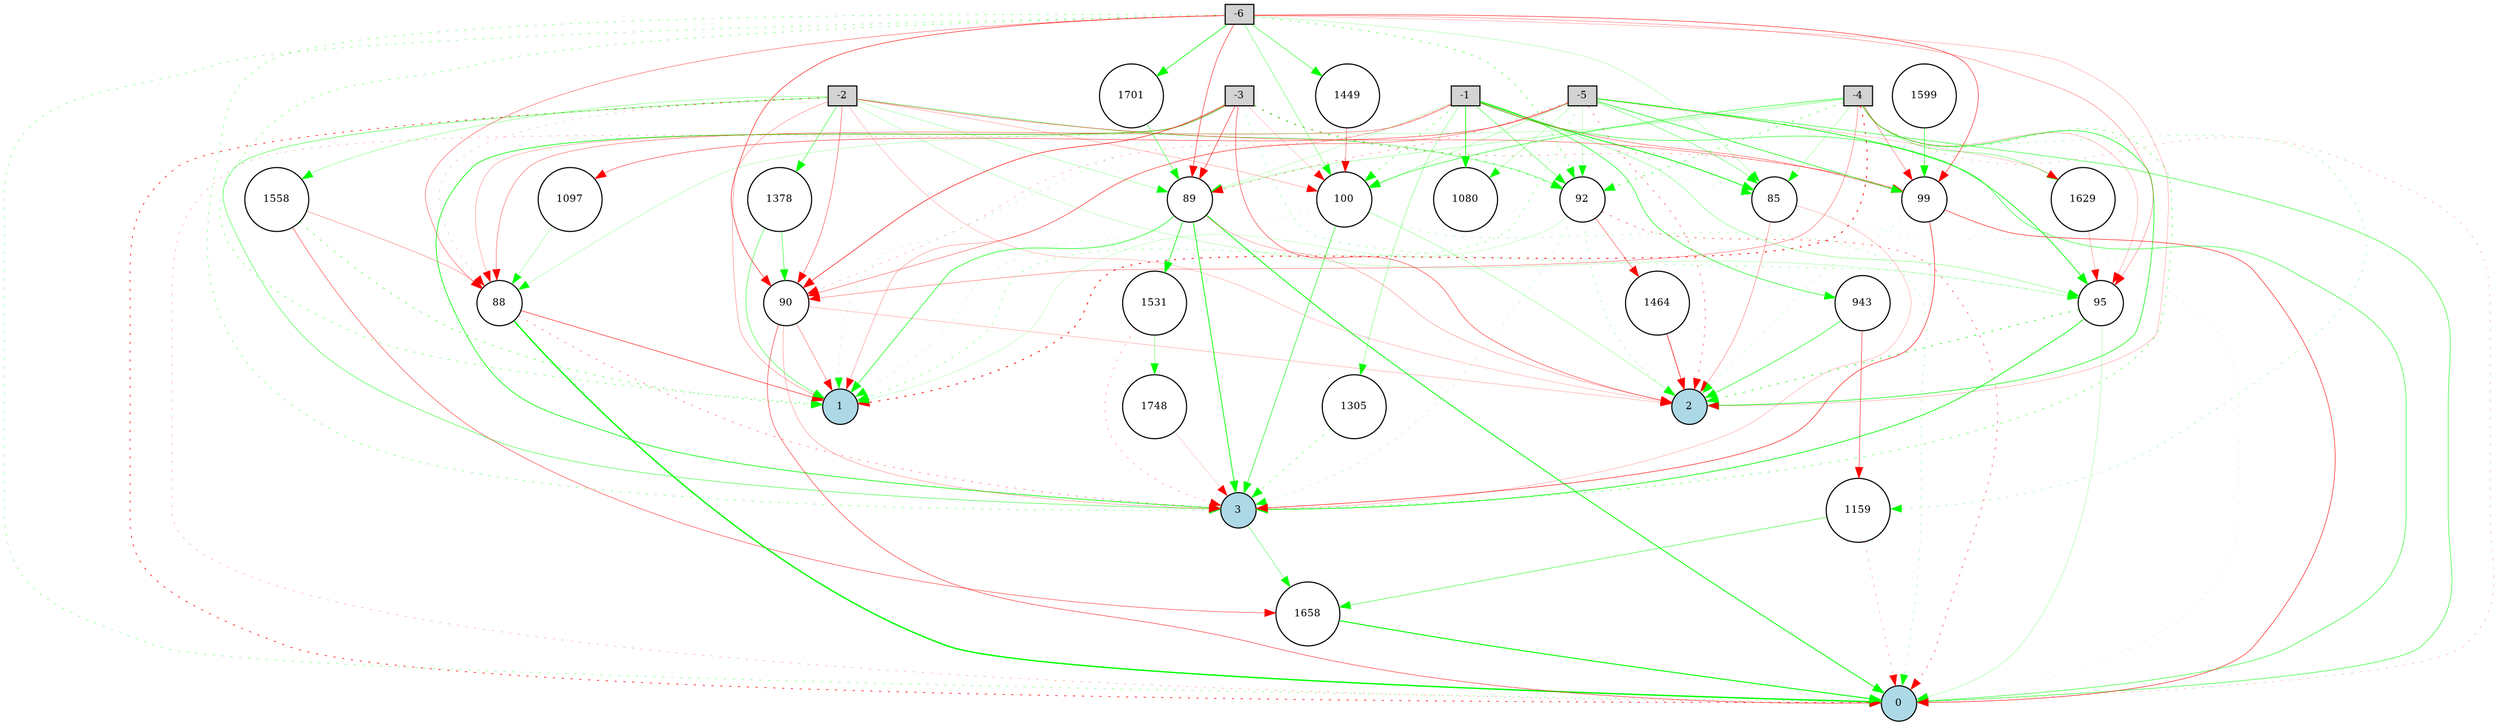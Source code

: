 digraph {
	node [fontsize=9 height=0.2 shape=circle width=0.2]
	-1 [fillcolor=lightgray shape=box style=filled]
	-2 [fillcolor=lightgray shape=box style=filled]
	-3 [fillcolor=lightgray shape=box style=filled]
	-4 [fillcolor=lightgray shape=box style=filled]
	-5 [fillcolor=lightgray shape=box style=filled]
	-6 [fillcolor=lightgray shape=box style=filled]
	0 [fillcolor=lightblue style=filled]
	1 [fillcolor=lightblue style=filled]
	2 [fillcolor=lightblue style=filled]
	3 [fillcolor=lightblue style=filled]
	1159 [fillcolor=white style=filled]
	1558 [fillcolor=white style=filled]
	1305 [fillcolor=white style=filled]
	1701 [fillcolor=white style=filled]
	1449 [fillcolor=white style=filled]
	943 [fillcolor=white style=filled]
	1080 [fillcolor=white style=filled]
	1464 [fillcolor=white style=filled]
	1599 [fillcolor=white style=filled]
	1097 [fillcolor=white style=filled]
	1748 [fillcolor=white style=filled]
	85 [fillcolor=white style=filled]
	88 [fillcolor=white style=filled]
	89 [fillcolor=white style=filled]
	90 [fillcolor=white style=filled]
	92 [fillcolor=white style=filled]
	1629 [fillcolor=white style=filled]
	95 [fillcolor=white style=filled]
	1378 [fillcolor=white style=filled]
	99 [fillcolor=white style=filled]
	100 [fillcolor=white style=filled]
	1658 [fillcolor=white style=filled]
	1531 [fillcolor=white style=filled]
	-1 -> 85 [color=green penwidth=0.7558722908789793 style=solid]
	-1 -> 88 [color=red penwidth=0.27960409442024026 style=solid]
	-1 -> 89 [color=green penwidth=0.14045388593280833 style=solid]
	-1 -> 90 [color=red penwidth=0.1906225169810499 style=dotted]
	-1 -> 92 [color=green penwidth=0.34064467366043993 style=solid]
	-1 -> 95 [color=green penwidth=0.23513370042062554 style=solid]
	-1 -> 99 [color=red penwidth=0.3111941300255747 style=solid]
	-1 -> 100 [color=green penwidth=0.3975730336333311 style=dotted]
	-2 -> 88 [color=red penwidth=0.14330102669311567 style=dotted]
	-2 -> 89 [color=green penwidth=0.18683719415084704 style=solid]
	-2 -> 90 [color=red penwidth=0.3276111364529733 style=solid]
	-2 -> 92 [color=green penwidth=0.3258333243941045 style=solid]
	-2 -> 95 [color=green penwidth=0.1476288883316579 style=solid]
	-2 -> 99 [color=red penwidth=0.30445018877817365 style=solid]
	-2 -> 100 [color=red penwidth=0.17444287849415083 style=solid]
	-3 -> 85 [color=green penwidth=0.13337333072116897 style=dotted]
	-3 -> 88 [color=red penwidth=0.19363880248920934 style=solid]
	-3 -> 89 [color=red penwidth=0.421140205496333 style=solid]
	-3 -> 90 [color=red penwidth=0.499029183979137 style=solid]
	-3 -> 92 [color=green penwidth=0.462861895529188 style=dotted]
	-3 -> 95 [color=green penwidth=0.23171016267512426 style=dotted]
	-3 -> 99 [color=red penwidth=0.23903665949213612 style=dotted]
	-3 -> 100 [color=red penwidth=0.1236942044230008 style=solid]
	-4 -> 85 [color=green penwidth=0.17388898467446168 style=solid]
	-4 -> 88 [color=green penwidth=0.15345040566220347 style=solid]
	-4 -> 89 [color=green penwidth=0.2105565987913578 style=solid]
	-4 -> 90 [color=red penwidth=0.2554198514384669 style=solid]
	-4 -> 92 [color=green penwidth=0.4459181646825674 style=dotted]
	-4 -> 95 [color=red penwidth=0.16613834127258756 style=solid]
	-4 -> 99 [color=red penwidth=0.27267643995709917 style=solid]
	-4 -> 100 [color=green penwidth=0.46599993104136983 style=solid]
	-5 -> 85 [color=green penwidth=0.29944353360496484 style=solid]
	-5 -> 89 [color=red penwidth=0.2774536859358264 style=dotted]
	-5 -> 90 [color=red penwidth=0.28952074897990443 style=solid]
	-5 -> 92 [color=green penwidth=0.1464612122713746 style=solid]
	-5 -> 95 [color=green penwidth=0.6512591580596846 style=solid]
	-5 -> 99 [color=green penwidth=0.5442688042939985 style=solid]
	-5 -> 100 [color=green penwidth=0.1899394459693599 style=solid]
	-6 -> 85 [color=green penwidth=0.1503785225645342 style=solid]
	-6 -> 88 [color=red penwidth=0.2906822466750436 style=solid]
	-6 -> 89 [color=red penwidth=0.4104753172471809 style=solid]
	-6 -> 90 [color=red penwidth=0.45218946321105535 style=solid]
	-6 -> 92 [color=green penwidth=0.40597298270261084 style=dotted]
	-6 -> 95 [color=red penwidth=0.22914986800962875 style=solid]
	-6 -> 99 [color=red penwidth=0.4223847315095266 style=solid]
	-6 -> 100 [color=green penwidth=0.2772489318678548 style=solid]
	85 -> 0 [color=green penwidth=0.11291006269563947 style=dotted]
	85 -> 2 [color=red penwidth=0.23808676505675178 style=solid]
	85 -> 3 [color=red penwidth=0.15221619980543938 style=solid]
	88 -> 0 [color=green penwidth=1.2181839783603121 style=solid]
	88 -> 1 [color=red penwidth=0.43730113221857647 style=solid]
	88 -> 3 [color=red penwidth=0.2916638681905862 style=dotted]
	89 -> 0 [color=green penwidth=0.7513773830543903 style=solid]
	89 -> 1 [color=green penwidth=0.5311480148171451 style=solid]
	89 -> 2 [color=red penwidth=0.19338207950172198 style=solid]
	89 -> 3 [color=green penwidth=0.7019910693838687 style=solid]
	90 -> 0 [color=red penwidth=0.3880040147630164 style=solid]
	90 -> 1 [color=red penwidth=0.2650915651599391 style=solid]
	90 -> 2 [color=red penwidth=0.1578897067906514 style=solid]
	90 -> 3 [color=red penwidth=0.19405914464559895 style=solid]
	92 -> 0 [color=red penwidth=0.38175562127463036 style=dotted]
	92 -> 1 [color=green penwidth=0.1268701867954616 style=solid]
	92 -> 2 [color=green penwidth=0.21510814975487172 style=dotted]
	92 -> 3 [color=green penwidth=0.1693285941422774 style=dotted]
	95 -> 0 [color=green penwidth=0.16616879814612312 style=solid]
	95 -> 2 [color=green penwidth=0.5585419476284302 style=dotted]
	95 -> 3 [color=green penwidth=0.6490827651748735 style=solid]
	99 -> 0 [color=red penwidth=0.4466145371074288 style=solid]
	99 -> 2 [color=green penwidth=0.1401772205951743 style=dotted]
	99 -> 3 [color=red penwidth=0.46788191704349946 style=solid]
	100 -> 0 [color=green penwidth=0.2071340050577769 style=dotted]
	100 -> 1 [color=green penwidth=0.13859139680364843 style=dotted]
	100 -> 2 [color=green penwidth=0.19103177762321794 style=solid]
	100 -> 3 [color=green penwidth=0.4701813786949163 style=solid]
	-1 -> 0 [color=green penwidth=0.4239205550897531 style=solid]
	-1 -> 1 [color=red penwidth=0.19946561284777994 style=solid]
	-2 -> 0 [color=red penwidth=0.5912645232811069 style=dotted]
	-2 -> 1 [color=red penwidth=0.21879146411323463 style=solid]
	-2 -> 2 [color=red penwidth=0.1508445015396193 style=solid]
	-2 -> 3 [color=green penwidth=0.3634986508049023 style=solid]
	-3 -> 0 [color=red penwidth=0.19110986539154218 style=dotted]
	-3 -> 1 [color=green penwidth=0.1621564970483651 style=dotted]
	-3 -> 2 [color=red penwidth=0.36790576993569624 style=solid]
	-3 -> 3 [color=green penwidth=0.619155981807474 style=solid]
	-4 -> 0 [color=red penwidth=0.17345202680314808 style=dotted]
	-4 -> 1 [color=red penwidth=0.7514361133353812 style=dotted]
	-4 -> 2 [color=green penwidth=0.5493066329700831 style=solid]
	-4 -> 3 [color=green penwidth=0.37614554557895474 style=dotted]
	-5 -> 0 [color=green penwidth=0.4267781453370484 style=solid]
	-5 -> 1 [color=green penwidth=0.26896270050700277 style=dotted]
	-5 -> 2 [color=red penwidth=0.3596624647877428 style=dotted]
	-6 -> 0 [color=green penwidth=0.2847432868720908 style=dotted]
	-6 -> 1 [color=green penwidth=0.31614624448118256 style=dotted]
	-6 -> 2 [color=red penwidth=0.1632149375836066 style=solid]
	-6 -> 3 [color=green penwidth=0.3015660684496324 style=dotted]
	-1 -> 943 [color=green penwidth=0.49777190177456965 style=solid]
	943 -> 2 [color=green penwidth=0.48190001769955626 style=solid]
	-5 -> 1080 [color=green penwidth=0.16006972693960198 style=solid]
	-5 -> 1097 [color=red penwidth=0.35765021333440794 style=solid]
	1097 -> 88 [color=green penwidth=0.1836616904505152 style=solid]
	-4 -> 1159 [color=green penwidth=0.22277741372803883 style=dotted]
	1159 -> 0 [color=red penwidth=0.208838714583839 style=dotted]
	-1 -> 1305 [color=green penwidth=0.24674231645816191 style=solid]
	1305 -> 3 [color=green penwidth=0.3317111255595099 style=dotted]
	943 -> 1159 [color=red penwidth=0.3949168728252451 style=solid]
	-2 -> 1378 [color=green penwidth=0.3969904153738226 style=solid]
	1378 -> 90 [color=green penwidth=0.39743810097757415 style=solid]
	-1 -> 1080 [color=green penwidth=0.6017211457367458 style=solid]
	-6 -> 1449 [color=green penwidth=0.38992985166609306 style=solid]
	1449 -> 100 [color=red penwidth=0.271173838399386 style=solid]
	92 -> 1464 [color=red penwidth=0.31563348087316057 style=solid]
	1464 -> 2 [color=red penwidth=0.5400153200727134 style=solid]
	89 -> 1531 [color=green penwidth=0.5993765394171473 style=solid]
	1531 -> 3 [color=red penwidth=0.22023833978001772 style=dotted]
	-2 -> 1558 [color=green penwidth=0.22749032487277662 style=solid]
	1558 -> 88 [color=red penwidth=0.22037162645528377 style=solid]
	1558 -> 1 [color=green penwidth=0.39153449090409453 style=dotted]
	1378 -> 1 [color=green penwidth=0.37778111663178393 style=solid]
	1599 -> 99 [color=green penwidth=0.4478347979670543 style=solid]
	-4 -> 1629 [color=green penwidth=0.3187890364072986 style=solid]
	1629 -> 95 [color=red penwidth=0.19843884531002248 style=solid]
	1159 -> 1658 [color=green penwidth=0.3758163581463979 style=solid]
	1658 -> 0 [color=green penwidth=0.8737960509118233 style=solid]
	-6 -> 1701 [color=green penwidth=0.5916274571657102 style=solid]
	1701 -> 89 [color=green penwidth=0.3935711710270967 style=solid]
	1558 -> 1658 [color=red penwidth=0.34891072389682687 style=solid]
	-5 -> 1629 [color=red penwidth=0.1416815257089592 style=solid]
	1531 -> 1748 [color=green penwidth=0.24779794155602436 style=solid]
	1748 -> 3 [color=red penwidth=0.11078513071028334 style=solid]
	3 -> 1658 [color=green penwidth=0.301524295595727 style=solid]
}
